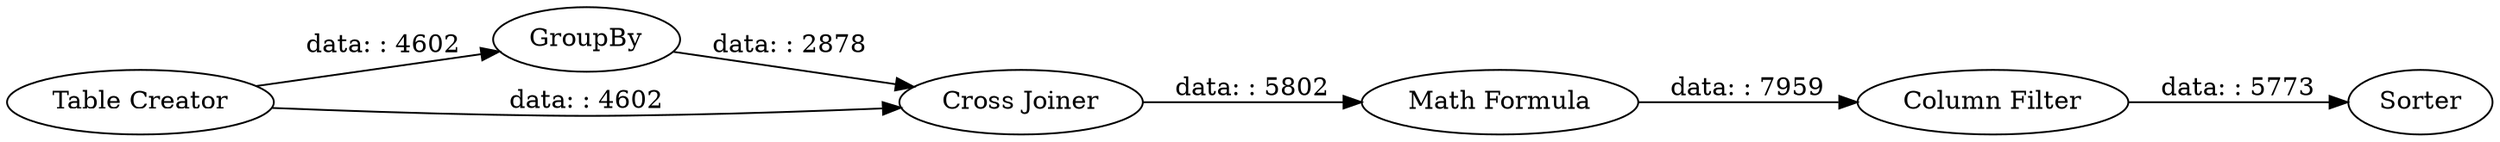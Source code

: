 digraph {
	"-2471591304890435021_2" [label="Table Creator"]
	"-2471591304890435021_7" [label=Sorter]
	"-2471591304890435021_1" [label=GroupBy]
	"-2471591304890435021_5" [label="Math Formula"]
	"-2471591304890435021_6" [label="Column Filter"]
	"-2471591304890435021_4" [label="Cross Joiner"]
	"-2471591304890435021_1" -> "-2471591304890435021_4" [label="data: : 2878"]
	"-2471591304890435021_2" -> "-2471591304890435021_4" [label="data: : 4602"]
	"-2471591304890435021_5" -> "-2471591304890435021_6" [label="data: : 7959"]
	"-2471591304890435021_4" -> "-2471591304890435021_5" [label="data: : 5802"]
	"-2471591304890435021_6" -> "-2471591304890435021_7" [label="data: : 5773"]
	"-2471591304890435021_2" -> "-2471591304890435021_1" [label="data: : 4602"]
	rankdir=LR
}
